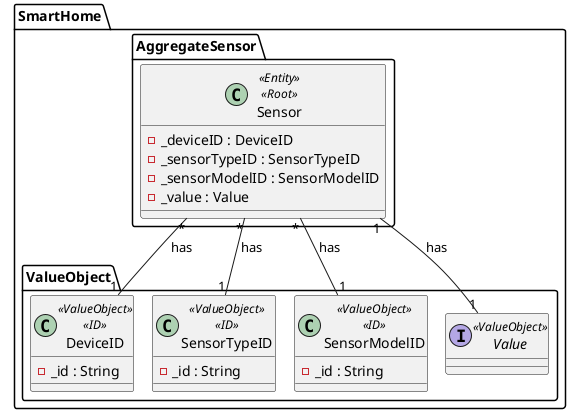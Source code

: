 @startuml
'https://plantuml.com/class-diagram
!pragma layout smetana

package SmartHome.AggregateSensor {
    class Sensor <<Entity>> <<Root>> {
        - _deviceID : DeviceID
        - _sensorTypeID : SensorTypeID
        - _sensorModelID : SensorModelID
        - _value : Value
    }
}

package SmartHome.ValueObject {
    class DeviceID <<ValueObject>> <<ID>> {
        - _id : String
    }

    class SensorTypeID <<ValueObject>> <<ID>> {
        - _id : String
    }
    class SensorModelID <<ValueObject>> <<ID>> {
        - _id : String
    }

    interface Value <<ValueObject>>{
    }
}

Sensor "*" -- "1" SensorTypeID : has
Sensor "*" -- "1" SensorModelID : has
Sensor "1" -- "1" Value : has
Sensor "*" -- "1" DeviceID : has


@enduml